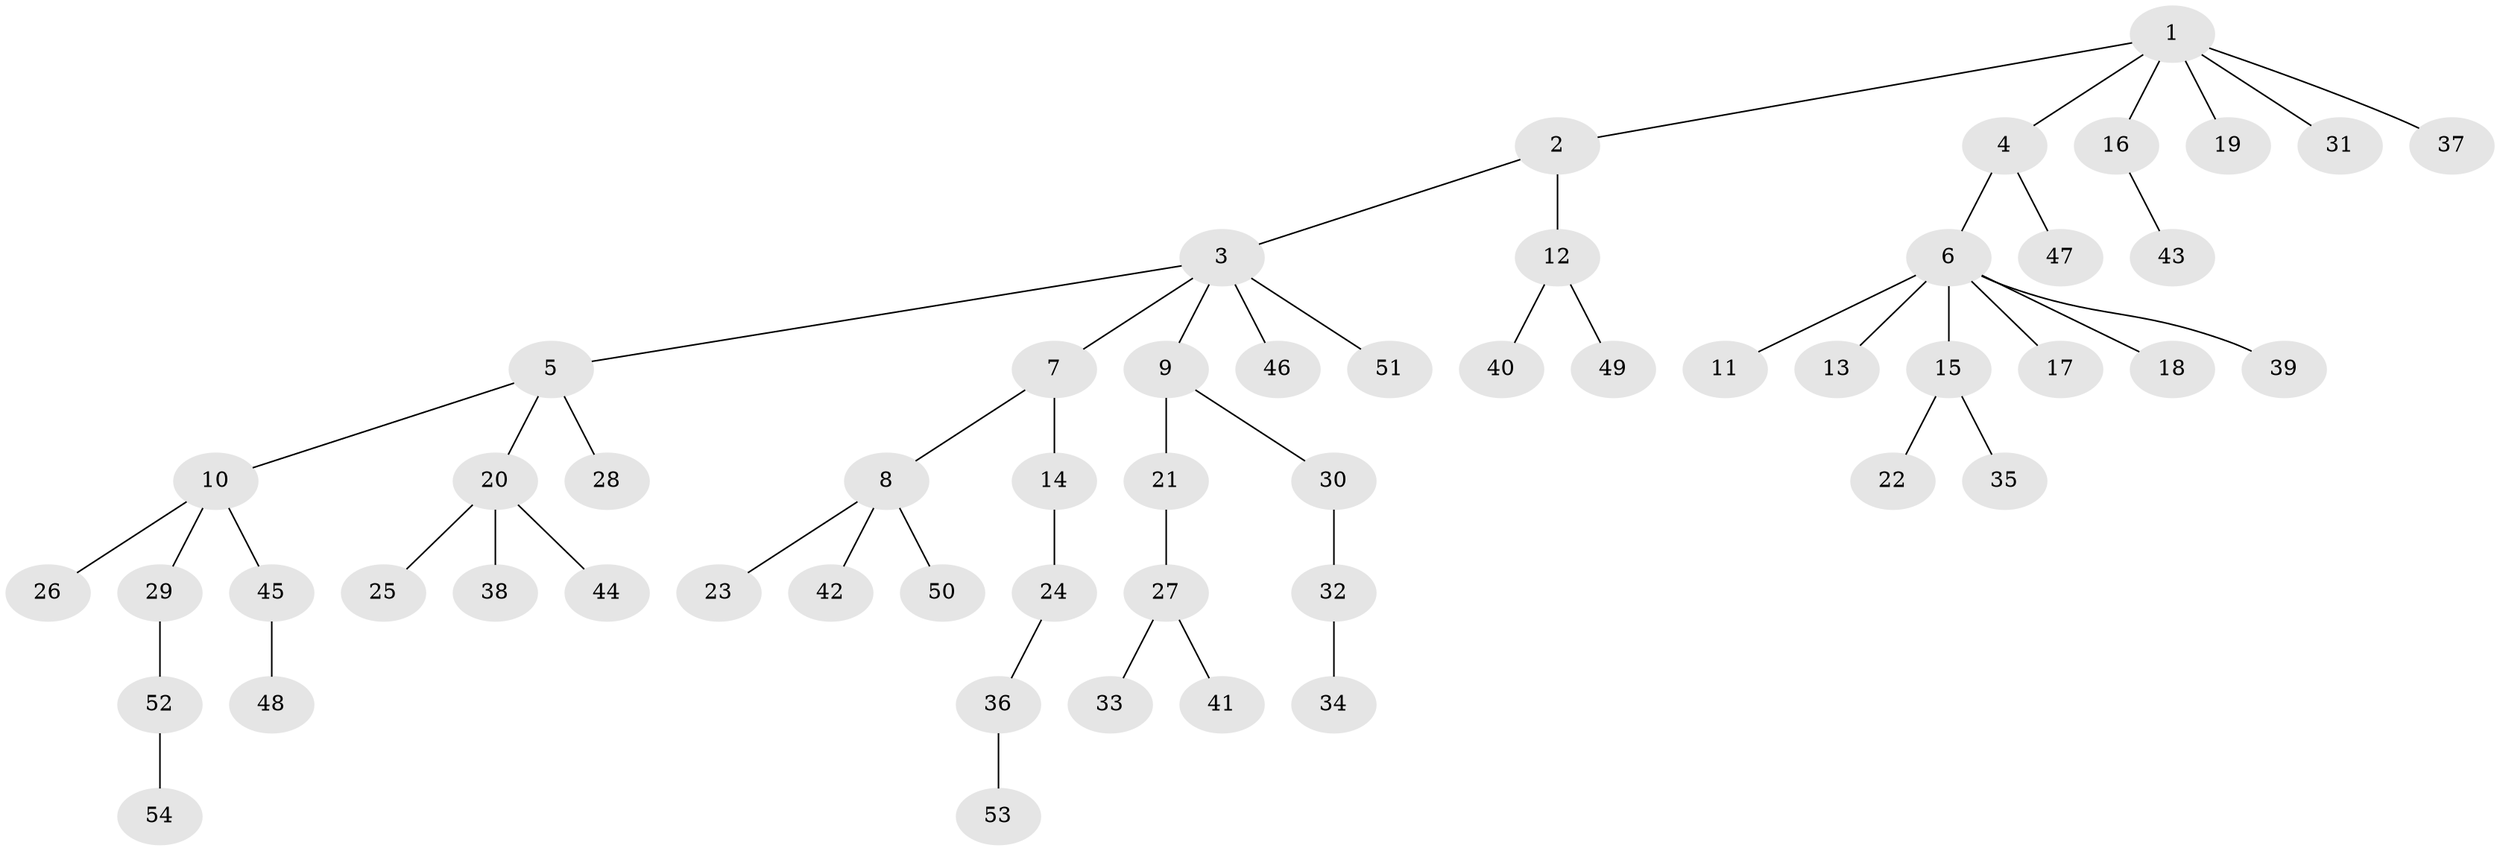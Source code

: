 // original degree distribution, {7: 0.025974025974025976, 3: 0.11688311688311688, 4: 0.03896103896103896, 8: 0.012987012987012988, 5: 0.03896103896103896, 1: 0.5454545454545454, 2: 0.22077922077922077}
// Generated by graph-tools (version 1.1) at 2025/51/03/04/25 22:51:49]
// undirected, 54 vertices, 53 edges
graph export_dot {
  node [color=gray90,style=filled];
  1;
  2;
  3;
  4;
  5;
  6;
  7;
  8;
  9;
  10;
  11;
  12;
  13;
  14;
  15;
  16;
  17;
  18;
  19;
  20;
  21;
  22;
  23;
  24;
  25;
  26;
  27;
  28;
  29;
  30;
  31;
  32;
  33;
  34;
  35;
  36;
  37;
  38;
  39;
  40;
  41;
  42;
  43;
  44;
  45;
  46;
  47;
  48;
  49;
  50;
  51;
  52;
  53;
  54;
  1 -- 2 [weight=1.0];
  1 -- 4 [weight=1.0];
  1 -- 16 [weight=1.0];
  1 -- 19 [weight=1.0];
  1 -- 31 [weight=1.0];
  1 -- 37 [weight=1.0];
  2 -- 3 [weight=1.0];
  2 -- 12 [weight=1.0];
  3 -- 5 [weight=1.0];
  3 -- 7 [weight=1.0];
  3 -- 9 [weight=1.0];
  3 -- 46 [weight=1.0];
  3 -- 51 [weight=1.0];
  4 -- 6 [weight=1.0];
  4 -- 47 [weight=1.0];
  5 -- 10 [weight=1.0];
  5 -- 20 [weight=1.0];
  5 -- 28 [weight=1.0];
  6 -- 11 [weight=1.0];
  6 -- 13 [weight=1.0];
  6 -- 15 [weight=1.0];
  6 -- 17 [weight=1.0];
  6 -- 18 [weight=1.0];
  6 -- 39 [weight=1.0];
  7 -- 8 [weight=1.0];
  7 -- 14 [weight=1.0];
  8 -- 23 [weight=1.0];
  8 -- 42 [weight=1.0];
  8 -- 50 [weight=1.0];
  9 -- 21 [weight=1.0];
  9 -- 30 [weight=1.0];
  10 -- 26 [weight=1.0];
  10 -- 29 [weight=1.0];
  10 -- 45 [weight=1.0];
  12 -- 40 [weight=1.0];
  12 -- 49 [weight=1.0];
  14 -- 24 [weight=1.0];
  15 -- 22 [weight=1.0];
  15 -- 35 [weight=1.0];
  16 -- 43 [weight=1.0];
  20 -- 25 [weight=1.0];
  20 -- 38 [weight=1.0];
  20 -- 44 [weight=1.0];
  21 -- 27 [weight=1.0];
  24 -- 36 [weight=1.0];
  27 -- 33 [weight=1.0];
  27 -- 41 [weight=1.0];
  29 -- 52 [weight=1.0];
  30 -- 32 [weight=1.0];
  32 -- 34 [weight=1.0];
  36 -- 53 [weight=1.0];
  45 -- 48 [weight=1.0];
  52 -- 54 [weight=1.0];
}
